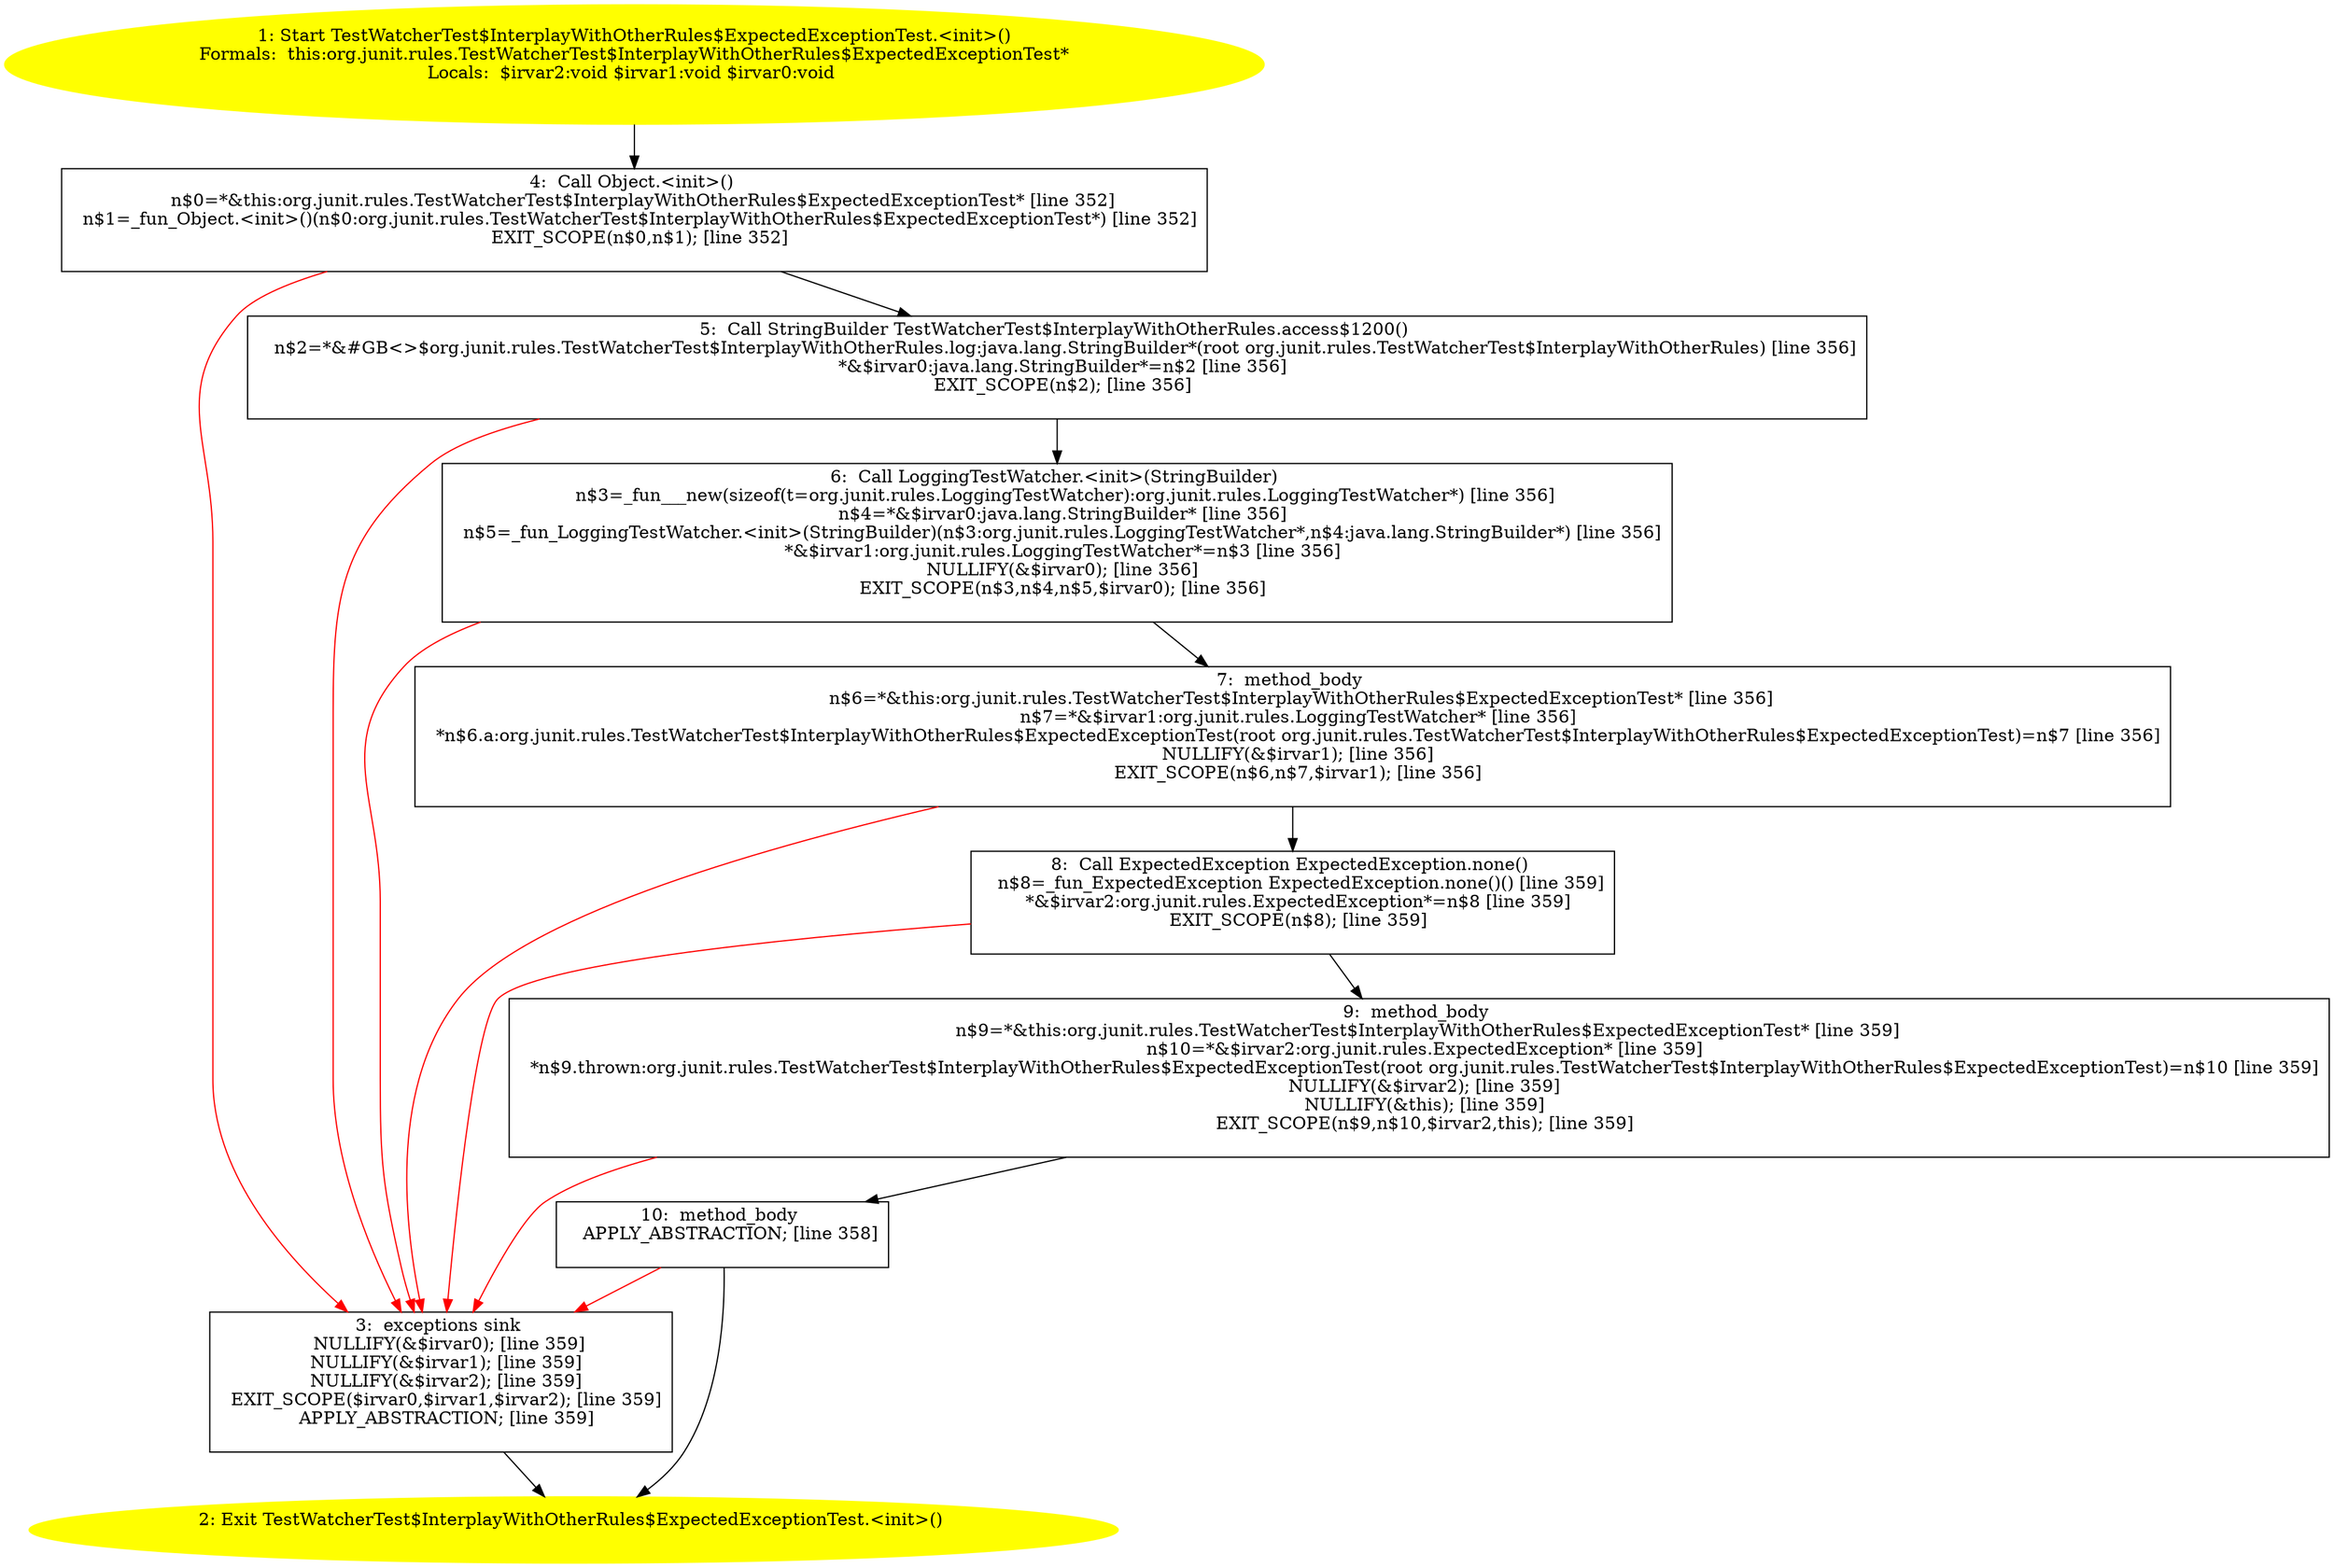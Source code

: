/* @generated */
digraph cfg {
"org.junit.rules.TestWatcherTest$InterplayWithOtherRules$ExpectedExceptionTest.<init>().8c6b4c0ed28c4ac42c52a61135798249_1" [label="1: Start TestWatcherTest$InterplayWithOtherRules$ExpectedExceptionTest.<init>()\nFormals:  this:org.junit.rules.TestWatcherTest$InterplayWithOtherRules$ExpectedExceptionTest*\nLocals:  $irvar2:void $irvar1:void $irvar0:void \n  " color=yellow style=filled]
	

	 "org.junit.rules.TestWatcherTest$InterplayWithOtherRules$ExpectedExceptionTest.<init>().8c6b4c0ed28c4ac42c52a61135798249_1" -> "org.junit.rules.TestWatcherTest$InterplayWithOtherRules$ExpectedExceptionTest.<init>().8c6b4c0ed28c4ac42c52a61135798249_4" ;
"org.junit.rules.TestWatcherTest$InterplayWithOtherRules$ExpectedExceptionTest.<init>().8c6b4c0ed28c4ac42c52a61135798249_2" [label="2: Exit TestWatcherTest$InterplayWithOtherRules$ExpectedExceptionTest.<init>() \n  " color=yellow style=filled]
	

"org.junit.rules.TestWatcherTest$InterplayWithOtherRules$ExpectedExceptionTest.<init>().8c6b4c0ed28c4ac42c52a61135798249_3" [label="3:  exceptions sink \n   NULLIFY(&$irvar0); [line 359]\n  NULLIFY(&$irvar1); [line 359]\n  NULLIFY(&$irvar2); [line 359]\n  EXIT_SCOPE($irvar0,$irvar1,$irvar2); [line 359]\n  APPLY_ABSTRACTION; [line 359]\n " shape="box"]
	

	 "org.junit.rules.TestWatcherTest$InterplayWithOtherRules$ExpectedExceptionTest.<init>().8c6b4c0ed28c4ac42c52a61135798249_3" -> "org.junit.rules.TestWatcherTest$InterplayWithOtherRules$ExpectedExceptionTest.<init>().8c6b4c0ed28c4ac42c52a61135798249_2" ;
"org.junit.rules.TestWatcherTest$InterplayWithOtherRules$ExpectedExceptionTest.<init>().8c6b4c0ed28c4ac42c52a61135798249_4" [label="4:  Call Object.<init>() \n   n$0=*&this:org.junit.rules.TestWatcherTest$InterplayWithOtherRules$ExpectedExceptionTest* [line 352]\n  n$1=_fun_Object.<init>()(n$0:org.junit.rules.TestWatcherTest$InterplayWithOtherRules$ExpectedExceptionTest*) [line 352]\n  EXIT_SCOPE(n$0,n$1); [line 352]\n " shape="box"]
	

	 "org.junit.rules.TestWatcherTest$InterplayWithOtherRules$ExpectedExceptionTest.<init>().8c6b4c0ed28c4ac42c52a61135798249_4" -> "org.junit.rules.TestWatcherTest$InterplayWithOtherRules$ExpectedExceptionTest.<init>().8c6b4c0ed28c4ac42c52a61135798249_5" ;
	 "org.junit.rules.TestWatcherTest$InterplayWithOtherRules$ExpectedExceptionTest.<init>().8c6b4c0ed28c4ac42c52a61135798249_4" -> "org.junit.rules.TestWatcherTest$InterplayWithOtherRules$ExpectedExceptionTest.<init>().8c6b4c0ed28c4ac42c52a61135798249_3" [color="red" ];
"org.junit.rules.TestWatcherTest$InterplayWithOtherRules$ExpectedExceptionTest.<init>().8c6b4c0ed28c4ac42c52a61135798249_5" [label="5:  Call StringBuilder TestWatcherTest$InterplayWithOtherRules.access$1200() \n   n$2=*&#GB<>$org.junit.rules.TestWatcherTest$InterplayWithOtherRules.log:java.lang.StringBuilder*(root org.junit.rules.TestWatcherTest$InterplayWithOtherRules) [line 356]\n  *&$irvar0:java.lang.StringBuilder*=n$2 [line 356]\n  EXIT_SCOPE(n$2); [line 356]\n " shape="box"]
	

	 "org.junit.rules.TestWatcherTest$InterplayWithOtherRules$ExpectedExceptionTest.<init>().8c6b4c0ed28c4ac42c52a61135798249_5" -> "org.junit.rules.TestWatcherTest$InterplayWithOtherRules$ExpectedExceptionTest.<init>().8c6b4c0ed28c4ac42c52a61135798249_6" ;
	 "org.junit.rules.TestWatcherTest$InterplayWithOtherRules$ExpectedExceptionTest.<init>().8c6b4c0ed28c4ac42c52a61135798249_5" -> "org.junit.rules.TestWatcherTest$InterplayWithOtherRules$ExpectedExceptionTest.<init>().8c6b4c0ed28c4ac42c52a61135798249_3" [color="red" ];
"org.junit.rules.TestWatcherTest$InterplayWithOtherRules$ExpectedExceptionTest.<init>().8c6b4c0ed28c4ac42c52a61135798249_6" [label="6:  Call LoggingTestWatcher.<init>(StringBuilder) \n   n$3=_fun___new(sizeof(t=org.junit.rules.LoggingTestWatcher):org.junit.rules.LoggingTestWatcher*) [line 356]\n  n$4=*&$irvar0:java.lang.StringBuilder* [line 356]\n  n$5=_fun_LoggingTestWatcher.<init>(StringBuilder)(n$3:org.junit.rules.LoggingTestWatcher*,n$4:java.lang.StringBuilder*) [line 356]\n  *&$irvar1:org.junit.rules.LoggingTestWatcher*=n$3 [line 356]\n  NULLIFY(&$irvar0); [line 356]\n  EXIT_SCOPE(n$3,n$4,n$5,$irvar0); [line 356]\n " shape="box"]
	

	 "org.junit.rules.TestWatcherTest$InterplayWithOtherRules$ExpectedExceptionTest.<init>().8c6b4c0ed28c4ac42c52a61135798249_6" -> "org.junit.rules.TestWatcherTest$InterplayWithOtherRules$ExpectedExceptionTest.<init>().8c6b4c0ed28c4ac42c52a61135798249_7" ;
	 "org.junit.rules.TestWatcherTest$InterplayWithOtherRules$ExpectedExceptionTest.<init>().8c6b4c0ed28c4ac42c52a61135798249_6" -> "org.junit.rules.TestWatcherTest$InterplayWithOtherRules$ExpectedExceptionTest.<init>().8c6b4c0ed28c4ac42c52a61135798249_3" [color="red" ];
"org.junit.rules.TestWatcherTest$InterplayWithOtherRules$ExpectedExceptionTest.<init>().8c6b4c0ed28c4ac42c52a61135798249_7" [label="7:  method_body \n   n$6=*&this:org.junit.rules.TestWatcherTest$InterplayWithOtherRules$ExpectedExceptionTest* [line 356]\n  n$7=*&$irvar1:org.junit.rules.LoggingTestWatcher* [line 356]\n  *n$6.a:org.junit.rules.TestWatcherTest$InterplayWithOtherRules$ExpectedExceptionTest(root org.junit.rules.TestWatcherTest$InterplayWithOtherRules$ExpectedExceptionTest)=n$7 [line 356]\n  NULLIFY(&$irvar1); [line 356]\n  EXIT_SCOPE(n$6,n$7,$irvar1); [line 356]\n " shape="box"]
	

	 "org.junit.rules.TestWatcherTest$InterplayWithOtherRules$ExpectedExceptionTest.<init>().8c6b4c0ed28c4ac42c52a61135798249_7" -> "org.junit.rules.TestWatcherTest$InterplayWithOtherRules$ExpectedExceptionTest.<init>().8c6b4c0ed28c4ac42c52a61135798249_8" ;
	 "org.junit.rules.TestWatcherTest$InterplayWithOtherRules$ExpectedExceptionTest.<init>().8c6b4c0ed28c4ac42c52a61135798249_7" -> "org.junit.rules.TestWatcherTest$InterplayWithOtherRules$ExpectedExceptionTest.<init>().8c6b4c0ed28c4ac42c52a61135798249_3" [color="red" ];
"org.junit.rules.TestWatcherTest$InterplayWithOtherRules$ExpectedExceptionTest.<init>().8c6b4c0ed28c4ac42c52a61135798249_8" [label="8:  Call ExpectedException ExpectedException.none() \n   n$8=_fun_ExpectedException ExpectedException.none()() [line 359]\n  *&$irvar2:org.junit.rules.ExpectedException*=n$8 [line 359]\n  EXIT_SCOPE(n$8); [line 359]\n " shape="box"]
	

	 "org.junit.rules.TestWatcherTest$InterplayWithOtherRules$ExpectedExceptionTest.<init>().8c6b4c0ed28c4ac42c52a61135798249_8" -> "org.junit.rules.TestWatcherTest$InterplayWithOtherRules$ExpectedExceptionTest.<init>().8c6b4c0ed28c4ac42c52a61135798249_9" ;
	 "org.junit.rules.TestWatcherTest$InterplayWithOtherRules$ExpectedExceptionTest.<init>().8c6b4c0ed28c4ac42c52a61135798249_8" -> "org.junit.rules.TestWatcherTest$InterplayWithOtherRules$ExpectedExceptionTest.<init>().8c6b4c0ed28c4ac42c52a61135798249_3" [color="red" ];
"org.junit.rules.TestWatcherTest$InterplayWithOtherRules$ExpectedExceptionTest.<init>().8c6b4c0ed28c4ac42c52a61135798249_9" [label="9:  method_body \n   n$9=*&this:org.junit.rules.TestWatcherTest$InterplayWithOtherRules$ExpectedExceptionTest* [line 359]\n  n$10=*&$irvar2:org.junit.rules.ExpectedException* [line 359]\n  *n$9.thrown:org.junit.rules.TestWatcherTest$InterplayWithOtherRules$ExpectedExceptionTest(root org.junit.rules.TestWatcherTest$InterplayWithOtherRules$ExpectedExceptionTest)=n$10 [line 359]\n  NULLIFY(&$irvar2); [line 359]\n  NULLIFY(&this); [line 359]\n  EXIT_SCOPE(n$9,n$10,$irvar2,this); [line 359]\n " shape="box"]
	

	 "org.junit.rules.TestWatcherTest$InterplayWithOtherRules$ExpectedExceptionTest.<init>().8c6b4c0ed28c4ac42c52a61135798249_9" -> "org.junit.rules.TestWatcherTest$InterplayWithOtherRules$ExpectedExceptionTest.<init>().8c6b4c0ed28c4ac42c52a61135798249_10" ;
	 "org.junit.rules.TestWatcherTest$InterplayWithOtherRules$ExpectedExceptionTest.<init>().8c6b4c0ed28c4ac42c52a61135798249_9" -> "org.junit.rules.TestWatcherTest$InterplayWithOtherRules$ExpectedExceptionTest.<init>().8c6b4c0ed28c4ac42c52a61135798249_3" [color="red" ];
"org.junit.rules.TestWatcherTest$InterplayWithOtherRules$ExpectedExceptionTest.<init>().8c6b4c0ed28c4ac42c52a61135798249_10" [label="10:  method_body \n   APPLY_ABSTRACTION; [line 358]\n " shape="box"]
	

	 "org.junit.rules.TestWatcherTest$InterplayWithOtherRules$ExpectedExceptionTest.<init>().8c6b4c0ed28c4ac42c52a61135798249_10" -> "org.junit.rules.TestWatcherTest$InterplayWithOtherRules$ExpectedExceptionTest.<init>().8c6b4c0ed28c4ac42c52a61135798249_2" ;
	 "org.junit.rules.TestWatcherTest$InterplayWithOtherRules$ExpectedExceptionTest.<init>().8c6b4c0ed28c4ac42c52a61135798249_10" -> "org.junit.rules.TestWatcherTest$InterplayWithOtherRules$ExpectedExceptionTest.<init>().8c6b4c0ed28c4ac42c52a61135798249_3" [color="red" ];
}
